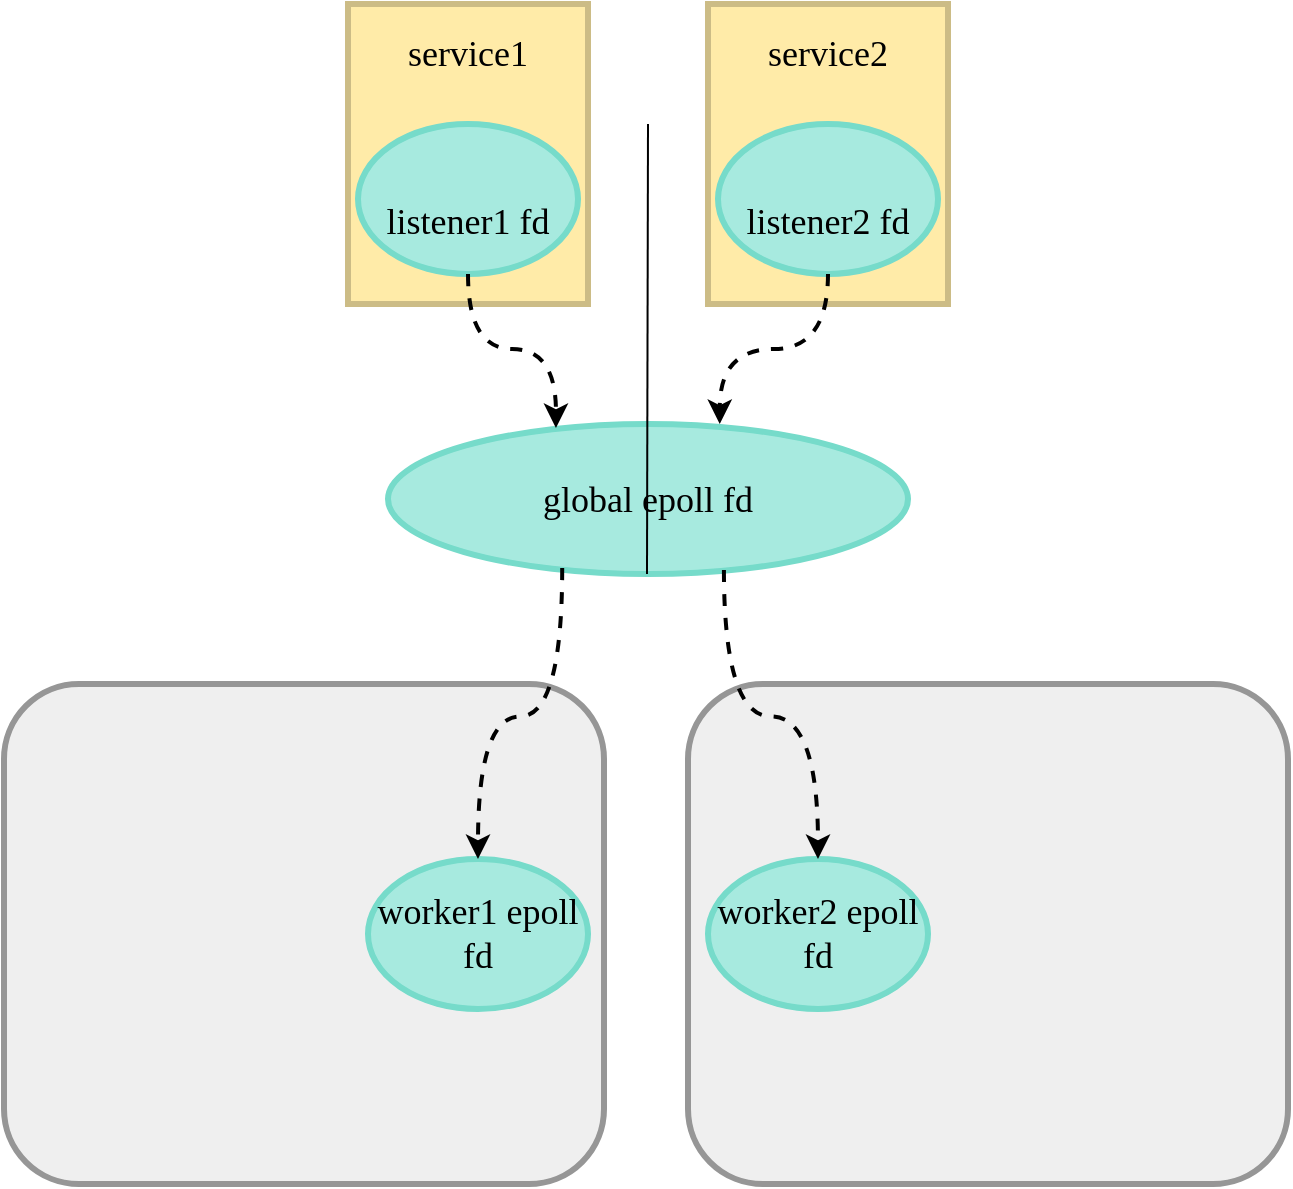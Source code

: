 <mxfile version="21.3.7" type="github">
  <diagram name="第 1 页" id="e0peyYT_SfHaQZea06jY">
    <mxGraphModel dx="906" dy="623" grid="1" gridSize="10" guides="1" tooltips="1" connect="1" arrows="1" fold="1" page="1" pageScale="1" pageWidth="827" pageHeight="1169" math="0" shadow="0">
      <root>
        <mxCell id="0" />
        <mxCell id="1" parent="0" />
        <mxCell id="-ku4zcCAGeeE7oKQB6Zp-3" value="" style="rounded=1;whiteSpace=wrap;html=1;fillColor=#efefef;strokeColor=#969696;strokeWidth=3;" vertex="1" parent="1">
          <mxGeometry x="108" y="370" width="300" height="250" as="geometry" />
        </mxCell>
        <mxCell id="-ku4zcCAGeeE7oKQB6Zp-10" value="&lt;font face=&quot;JetBrainsMonoNL Nerd Font Mono&quot; style=&quot;font-size: 18px;&quot;&gt;global epoll fd&lt;/font&gt;" style="ellipse;whiteSpace=wrap;html=1;fillColor=#a7eadf;strokeColor=#76dbca;strokeWidth=3;" vertex="1" parent="1">
          <mxGeometry x="300" y="240" width="260" height="75" as="geometry" />
        </mxCell>
        <mxCell id="-ku4zcCAGeeE7oKQB6Zp-13" value="&lt;font face=&quot;JetBrainsMonoNL Nerd Font Mono&quot; style=&quot;font-size: 18px;&quot;&gt;worker1 epoll fd&lt;/font&gt;" style="ellipse;whiteSpace=wrap;html=1;align=center;fillColor=#a7eadf;strokeColor=#76dbca;strokeWidth=3;" vertex="1" parent="1">
          <mxGeometry x="290" y="457.5" width="110" height="75" as="geometry" />
        </mxCell>
        <mxCell id="-ku4zcCAGeeE7oKQB6Zp-15" style="edgeStyle=orthogonalEdgeStyle;orthogonalLoop=1;jettySize=auto;html=1;entryX=0.5;entryY=0;entryDx=0;entryDy=0;curved=1;strokeWidth=2;dashed=1;exitX=0.335;exitY=0.96;exitDx=0;exitDy=0;exitPerimeter=0;" edge="1" parent="1" source="-ku4zcCAGeeE7oKQB6Zp-10" target="-ku4zcCAGeeE7oKQB6Zp-13">
          <mxGeometry relative="1" as="geometry">
            <mxPoint x="330" y="175" as="sourcePoint" />
            <mxPoint x="347" y="261" as="targetPoint" />
          </mxGeometry>
        </mxCell>
        <mxCell id="-ku4zcCAGeeE7oKQB6Zp-16" value="" style="rounded=1;whiteSpace=wrap;html=1;fillColor=#efefef;strokeColor=#969696;strokeWidth=3;" vertex="1" parent="1">
          <mxGeometry x="450" y="370" width="300" height="250" as="geometry" />
        </mxCell>
        <mxCell id="-ku4zcCAGeeE7oKQB6Zp-18" value="&lt;font face=&quot;JetBrainsMonoNL Nerd Font Mono&quot; style=&quot;font-size: 18px;&quot;&gt;worker2 epoll fd&lt;/font&gt;" style="ellipse;whiteSpace=wrap;html=1;align=center;fillColor=#a7eadf;strokeColor=#76dbca;strokeWidth=3;" vertex="1" parent="1">
          <mxGeometry x="460" y="457.5" width="110" height="75" as="geometry" />
        </mxCell>
        <mxCell id="-ku4zcCAGeeE7oKQB6Zp-19" style="edgeStyle=orthogonalEdgeStyle;orthogonalLoop=1;jettySize=auto;html=1;entryX=0.5;entryY=0;entryDx=0;entryDy=0;curved=1;strokeWidth=2;dashed=1;exitX=0.646;exitY=0.973;exitDx=0;exitDy=0;exitPerimeter=0;" edge="1" parent="1" source="-ku4zcCAGeeE7oKQB6Zp-10" target="-ku4zcCAGeeE7oKQB6Zp-18">
          <mxGeometry relative="1" as="geometry">
            <mxPoint x="470" y="320" as="sourcePoint" />
            <mxPoint x="355" y="468" as="targetPoint" />
          </mxGeometry>
        </mxCell>
        <mxCell id="-ku4zcCAGeeE7oKQB6Zp-24" value="" style="endArrow=none;html=1;rounded=0;" edge="1" parent="1">
          <mxGeometry width="50" height="50" relative="1" as="geometry">
            <mxPoint x="429.5" y="315" as="sourcePoint" />
            <mxPoint x="430" y="90" as="targetPoint" />
          </mxGeometry>
        </mxCell>
        <mxCell id="-ku4zcCAGeeE7oKQB6Zp-26" value="" style="group" vertex="1" connectable="0" parent="1">
          <mxGeometry x="280" y="30" width="120" height="150" as="geometry" />
        </mxCell>
        <mxCell id="-ku4zcCAGeeE7oKQB6Zp-5" value="" style="rounded=0;whiteSpace=wrap;html=1;fillColor=#ffeba8;strokeColor=#CCBC86;strokeWidth=3;" vertex="1" parent="-ku4zcCAGeeE7oKQB6Zp-26">
          <mxGeometry width="120" height="150" as="geometry" />
        </mxCell>
        <mxCell id="-ku4zcCAGeeE7oKQB6Zp-8" value="&lt;font face=&quot;JetBrainsMonoNL Nerd Font Mono&quot; style=&quot;font-size: 18px;&quot;&gt;&lt;br&gt;listener1 fd&lt;/font&gt;" style="ellipse;whiteSpace=wrap;html=1;align=center;fillColor=#a7eadf;strokeColor=#76dbca;strokeWidth=3;" vertex="1" parent="-ku4zcCAGeeE7oKQB6Zp-26">
          <mxGeometry x="5" y="60" width="110" height="75" as="geometry" />
        </mxCell>
        <mxCell id="-ku4zcCAGeeE7oKQB6Zp-11" value="&lt;font face=&quot;JetBrainsMonoNL Nerd Font Mono&quot; style=&quot;font-size: 18px;&quot;&gt;service1&lt;/font&gt;" style="text;html=1;strokeColor=none;fillColor=none;align=center;verticalAlign=middle;whiteSpace=wrap;rounded=0;" vertex="1" parent="-ku4zcCAGeeE7oKQB6Zp-26">
          <mxGeometry x="10" y="10" width="100" height="30" as="geometry" />
        </mxCell>
        <mxCell id="-ku4zcCAGeeE7oKQB6Zp-12" style="edgeStyle=orthogonalEdgeStyle;orthogonalLoop=1;jettySize=auto;html=1;exitX=0.5;exitY=1;exitDx=0;exitDy=0;entryX=0.323;entryY=0.027;entryDx=0;entryDy=0;curved=1;strokeWidth=2;dashed=1;entryPerimeter=0;" edge="1" parent="1" source="-ku4zcCAGeeE7oKQB6Zp-8" target="-ku4zcCAGeeE7oKQB6Zp-10">
          <mxGeometry relative="1" as="geometry" />
        </mxCell>
        <mxCell id="-ku4zcCAGeeE7oKQB6Zp-27" value="" style="group" vertex="1" connectable="0" parent="1">
          <mxGeometry x="460" y="30" width="120" height="150" as="geometry" />
        </mxCell>
        <mxCell id="-ku4zcCAGeeE7oKQB6Zp-28" value="" style="rounded=0;whiteSpace=wrap;html=1;fillColor=#ffeba8;strokeColor=#CCBC86;strokeWidth=3;" vertex="1" parent="-ku4zcCAGeeE7oKQB6Zp-27">
          <mxGeometry width="120" height="150" as="geometry" />
        </mxCell>
        <mxCell id="-ku4zcCAGeeE7oKQB6Zp-29" value="&lt;font face=&quot;JetBrainsMonoNL Nerd Font Mono&quot; style=&quot;font-size: 18px;&quot;&gt;&lt;br&gt;listener2 fd&lt;/font&gt;" style="ellipse;whiteSpace=wrap;html=1;align=center;fillColor=#a7eadf;strokeColor=#76dbca;strokeWidth=3;" vertex="1" parent="-ku4zcCAGeeE7oKQB6Zp-27">
          <mxGeometry x="5" y="60" width="110" height="75" as="geometry" />
        </mxCell>
        <mxCell id="-ku4zcCAGeeE7oKQB6Zp-30" value="&lt;font face=&quot;JetBrainsMonoNL Nerd Font Mono&quot; style=&quot;font-size: 18px;&quot;&gt;service2&lt;br&gt;&lt;/font&gt;" style="text;html=1;strokeColor=none;fillColor=none;align=center;verticalAlign=middle;whiteSpace=wrap;rounded=0;" vertex="1" parent="-ku4zcCAGeeE7oKQB6Zp-27">
          <mxGeometry x="10" y="10" width="100" height="30" as="geometry" />
        </mxCell>
        <mxCell id="-ku4zcCAGeeE7oKQB6Zp-32" style="edgeStyle=orthogonalEdgeStyle;orthogonalLoop=1;jettySize=auto;html=1;exitX=0.5;exitY=1;exitDx=0;exitDy=0;curved=1;strokeWidth=2;dashed=1;entryX=0.638;entryY=0;entryDx=0;entryDy=0;entryPerimeter=0;" edge="1" parent="1" source="-ku4zcCAGeeE7oKQB6Zp-29" target="-ku4zcCAGeeE7oKQB6Zp-10">
          <mxGeometry relative="1" as="geometry">
            <mxPoint x="350" y="175" as="sourcePoint" />
            <mxPoint x="471" y="239" as="targetPoint" />
          </mxGeometry>
        </mxCell>
      </root>
    </mxGraphModel>
  </diagram>
</mxfile>

